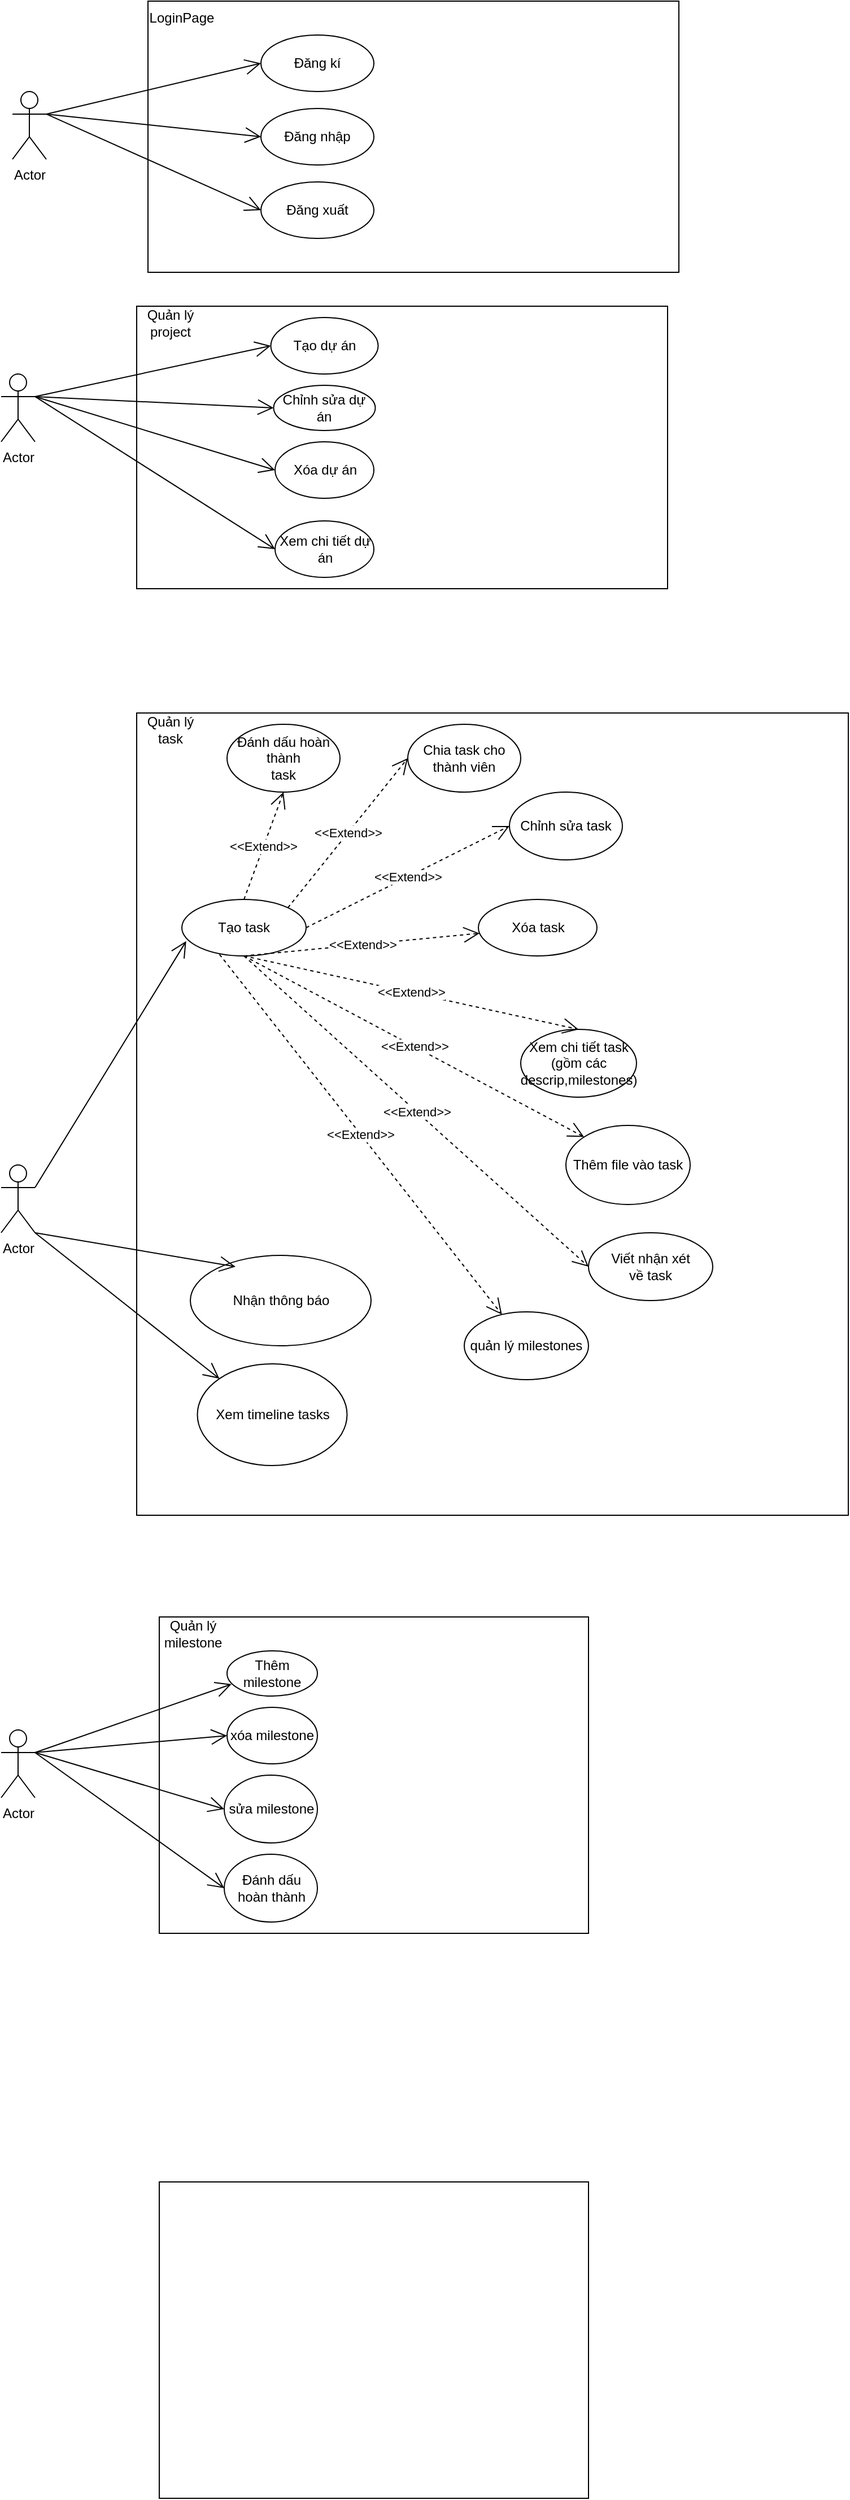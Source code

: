 <mxfile version="20.8.21" type="github">
  <diagram name="Trang-1" id="r42uPq_lxR6HUhc7CNXD">
    <mxGraphModel dx="954" dy="2954" grid="1" gridSize="10" guides="1" tooltips="1" connect="1" arrows="1" fold="1" page="1" pageScale="1" pageWidth="827" pageHeight="1169" math="0" shadow="0">
      <root>
        <mxCell id="0" />
        <mxCell id="1" parent="0" />
        <mxCell id="3knPD4Hbd1GsSMwaH2PE-27" value="" style="rounded=0;whiteSpace=wrap;html=1;" parent="1" vertex="1">
          <mxGeometry x="180" y="-1160" width="630" height="710" as="geometry" />
        </mxCell>
        <mxCell id="3knPD4Hbd1GsSMwaH2PE-23" value="" style="rounded=0;whiteSpace=wrap;html=1;" parent="1" vertex="1">
          <mxGeometry x="180" y="-1520" width="470" height="250" as="geometry" />
        </mxCell>
        <mxCell id="3knPD4Hbd1GsSMwaH2PE-3" value="" style="rounded=0;whiteSpace=wrap;html=1;" parent="1" vertex="1">
          <mxGeometry x="190" y="-1790" width="470" height="240" as="geometry" />
        </mxCell>
        <mxCell id="3knPD4Hbd1GsSMwaH2PE-1" value="Actor" style="shape=umlActor;verticalLabelPosition=bottom;verticalAlign=top;html=1;outlineConnect=0;" parent="1" vertex="1">
          <mxGeometry x="70" y="-1710" width="30" height="60" as="geometry" />
        </mxCell>
        <mxCell id="3knPD4Hbd1GsSMwaH2PE-2" value="Đăng nhập" style="ellipse;whiteSpace=wrap;html=1;" parent="1" vertex="1">
          <mxGeometry x="290" y="-1695" width="100" height="50" as="geometry" />
        </mxCell>
        <mxCell id="3knPD4Hbd1GsSMwaH2PE-4" value="Đăng xuất" style="ellipse;whiteSpace=wrap;html=1;" parent="1" vertex="1">
          <mxGeometry x="290" y="-1630" width="100" height="50" as="geometry" />
        </mxCell>
        <mxCell id="3knPD4Hbd1GsSMwaH2PE-5" value="Chỉnh sửa dự án" style="ellipse;whiteSpace=wrap;html=1;" parent="1" vertex="1">
          <mxGeometry x="301.25" y="-1450" width="90" height="40" as="geometry" />
        </mxCell>
        <mxCell id="3knPD4Hbd1GsSMwaH2PE-6" value="Đăng kí" style="ellipse;whiteSpace=wrap;html=1;" parent="1" vertex="1">
          <mxGeometry x="290" y="-1760" width="100" height="50" as="geometry" />
        </mxCell>
        <mxCell id="3knPD4Hbd1GsSMwaH2PE-8" value="Tạo dự án" style="ellipse;whiteSpace=wrap;html=1;" parent="1" vertex="1">
          <mxGeometry x="298.75" y="-1510" width="95" height="50" as="geometry" />
        </mxCell>
        <mxCell id="3knPD4Hbd1GsSMwaH2PE-9" value="Xóa dự án" style="ellipse;whiteSpace=wrap;html=1;" parent="1" vertex="1">
          <mxGeometry x="302.5" y="-1400" width="87.5" height="50" as="geometry" />
        </mxCell>
        <mxCell id="3knPD4Hbd1GsSMwaH2PE-10" value="Xem chi tiết dự án" style="ellipse;whiteSpace=wrap;html=1;" parent="1" vertex="1">
          <mxGeometry x="302.5" y="-1330" width="87.5" height="50" as="geometry" />
        </mxCell>
        <mxCell id="3knPD4Hbd1GsSMwaH2PE-11" value="Tạo task" style="ellipse;whiteSpace=wrap;html=1;" parent="1" vertex="1">
          <mxGeometry x="220" y="-995" width="110" height="50" as="geometry" />
        </mxCell>
        <mxCell id="3knPD4Hbd1GsSMwaH2PE-12" value="Chỉnh sửa task" style="ellipse;whiteSpace=wrap;html=1;" parent="1" vertex="1">
          <mxGeometry x="510" y="-1090" width="100" height="60" as="geometry" />
        </mxCell>
        <mxCell id="3knPD4Hbd1GsSMwaH2PE-14" value="Chia task cho thành viên" style="ellipse;whiteSpace=wrap;html=1;" parent="1" vertex="1">
          <mxGeometry x="420" y="-1150" width="100" height="60" as="geometry" />
        </mxCell>
        <mxCell id="3knPD4Hbd1GsSMwaH2PE-15" value="Xóa task" style="ellipse;whiteSpace=wrap;html=1;" parent="1" vertex="1">
          <mxGeometry x="482.5" y="-995" width="105" height="50" as="geometry" />
        </mxCell>
        <mxCell id="3knPD4Hbd1GsSMwaH2PE-16" value="Thêm file vào task" style="ellipse;whiteSpace=wrap;html=1;" parent="1" vertex="1">
          <mxGeometry x="560" y="-795" width="110" height="70" as="geometry" />
        </mxCell>
        <mxCell id="3knPD4Hbd1GsSMwaH2PE-17" value="Đánh dấu hoàn thành&lt;br&gt;task" style="ellipse;whiteSpace=wrap;html=1;" parent="1" vertex="1">
          <mxGeometry x="260" y="-1150" width="100" height="60" as="geometry" />
        </mxCell>
        <mxCell id="3knPD4Hbd1GsSMwaH2PE-18" value="Xem chi tiết task&lt;br&gt;(gồm các descrip,milestones)" style="ellipse;whiteSpace=wrap;html=1;" parent="1" vertex="1">
          <mxGeometry x="520" y="-880" width="102.5" height="60" as="geometry" />
        </mxCell>
        <mxCell id="3knPD4Hbd1GsSMwaH2PE-19" value="Xem timeline tasks" style="ellipse;whiteSpace=wrap;html=1;" parent="1" vertex="1">
          <mxGeometry x="233.75" y="-584" width="132.5" height="90" as="geometry" />
        </mxCell>
        <mxCell id="3knPD4Hbd1GsSMwaH2PE-20" value="Nhận thông báo" style="ellipse;whiteSpace=wrap;html=1;" parent="1" vertex="1">
          <mxGeometry x="227.5" y="-680" width="160" height="80" as="geometry" />
        </mxCell>
        <mxCell id="3knPD4Hbd1GsSMwaH2PE-21" value="Viết nhận xét&lt;br&gt;về task" style="ellipse;whiteSpace=wrap;html=1;" parent="1" vertex="1">
          <mxGeometry x="580" y="-700" width="110" height="60" as="geometry" />
        </mxCell>
        <mxCell id="3knPD4Hbd1GsSMwaH2PE-22" value="LoginPage" style="text;html=1;strokeColor=none;fillColor=none;align=center;verticalAlign=middle;whiteSpace=wrap;rounded=0;" parent="1" vertex="1">
          <mxGeometry x="190" y="-1790" width="60" height="30" as="geometry" />
        </mxCell>
        <mxCell id="3knPD4Hbd1GsSMwaH2PE-24" value="Quản lý project" style="text;html=1;strokeColor=none;fillColor=none;align=center;verticalAlign=middle;whiteSpace=wrap;rounded=0;" parent="1" vertex="1">
          <mxGeometry x="180" y="-1520" width="60" height="30" as="geometry" />
        </mxCell>
        <mxCell id="3knPD4Hbd1GsSMwaH2PE-26" value="Actor" style="shape=umlActor;verticalLabelPosition=bottom;verticalAlign=top;html=1;outlineConnect=0;" parent="1" vertex="1">
          <mxGeometry x="60" y="-1460" width="30" height="60" as="geometry" />
        </mxCell>
        <mxCell id="3knPD4Hbd1GsSMwaH2PE-29" value="Actor" style="shape=umlActor;verticalLabelPosition=bottom;verticalAlign=top;html=1;outlineConnect=0;" parent="1" vertex="1">
          <mxGeometry x="60" y="-760" width="30" height="60" as="geometry" />
        </mxCell>
        <mxCell id="3knPD4Hbd1GsSMwaH2PE-30" value="Quản lý task" style="text;html=1;strokeColor=none;fillColor=none;align=center;verticalAlign=middle;whiteSpace=wrap;rounded=0;" parent="1" vertex="1">
          <mxGeometry x="180" y="-1160" width="60" height="30" as="geometry" />
        </mxCell>
        <mxCell id="3knPD4Hbd1GsSMwaH2PE-33" value="&amp;lt;&amp;lt;Extend&amp;gt;&amp;gt;" style="endArrow=open;endSize=12;dashed=1;html=1;rounded=0;exitX=1;exitY=0;exitDx=0;exitDy=0;entryX=0;entryY=0.5;entryDx=0;entryDy=0;" parent="1" source="3knPD4Hbd1GsSMwaH2PE-11" target="3knPD4Hbd1GsSMwaH2PE-14" edge="1">
          <mxGeometry width="160" relative="1" as="geometry">
            <mxPoint x="470" y="-1050" as="sourcePoint" />
            <mxPoint x="621.25" y="-1045.59" as="targetPoint" />
          </mxGeometry>
        </mxCell>
        <mxCell id="3knPD4Hbd1GsSMwaH2PE-35" value="&amp;lt;&amp;lt;Extend&amp;gt;&amp;gt;" style="endArrow=open;endSize=12;dashed=1;html=1;rounded=0;exitX=0.5;exitY=1;exitDx=0;exitDy=0;" parent="1" source="3knPD4Hbd1GsSMwaH2PE-11" target="3knPD4Hbd1GsSMwaH2PE-15" edge="1">
          <mxGeometry width="160" relative="1" as="geometry">
            <mxPoint x="473" y="-1043" as="sourcePoint" />
            <mxPoint x="580" y="-1060" as="targetPoint" />
          </mxGeometry>
        </mxCell>
        <mxCell id="3knPD4Hbd1GsSMwaH2PE-37" value="&amp;lt;&amp;lt;Extend&amp;gt;&amp;gt;" style="endArrow=open;endSize=12;dashed=1;html=1;rounded=0;exitX=1;exitY=0.5;exitDx=0;exitDy=0;entryX=0;entryY=0.5;entryDx=0;entryDy=0;" parent="1" source="3knPD4Hbd1GsSMwaH2PE-11" target="3knPD4Hbd1GsSMwaH2PE-12" edge="1">
          <mxGeometry width="160" relative="1" as="geometry">
            <mxPoint x="434" y="-1003" as="sourcePoint" />
            <mxPoint x="520" y="-1050" as="targetPoint" />
          </mxGeometry>
        </mxCell>
        <mxCell id="3knPD4Hbd1GsSMwaH2PE-39" value="&amp;lt;&amp;lt;Extend&amp;gt;&amp;gt;" style="endArrow=open;endSize=12;dashed=1;html=1;rounded=0;entryX=0.5;entryY=0;entryDx=0;entryDy=0;exitX=0.5;exitY=1;exitDx=0;exitDy=0;" parent="1" source="3knPD4Hbd1GsSMwaH2PE-11" target="3knPD4Hbd1GsSMwaH2PE-18" edge="1">
          <mxGeometry width="160" relative="1" as="geometry">
            <mxPoint x="270" y="-950" as="sourcePoint" />
            <mxPoint x="442" y="-916" as="targetPoint" />
          </mxGeometry>
        </mxCell>
        <mxCell id="3knPD4Hbd1GsSMwaH2PE-42" value="" style="endArrow=open;endFill=1;endSize=12;html=1;rounded=0;entryX=0.25;entryY=0.125;entryDx=0;entryDy=0;entryPerimeter=0;exitX=1;exitY=1;exitDx=0;exitDy=0;exitPerimeter=0;" parent="1" source="3knPD4Hbd1GsSMwaH2PE-29" target="3knPD4Hbd1GsSMwaH2PE-20" edge="1">
          <mxGeometry width="160" relative="1" as="geometry">
            <mxPoint x="150" y="-840" as="sourcePoint" />
            <mxPoint x="310" y="-840" as="targetPoint" />
          </mxGeometry>
        </mxCell>
        <mxCell id="3knPD4Hbd1GsSMwaH2PE-43" value="&amp;lt;&amp;lt;Extend&amp;gt;&amp;gt;" style="endArrow=open;endSize=12;dashed=1;html=1;rounded=0;entryX=0;entryY=0;entryDx=0;entryDy=0;exitX=0.5;exitY=1;exitDx=0;exitDy=0;" parent="1" source="3knPD4Hbd1GsSMwaH2PE-11" target="3knPD4Hbd1GsSMwaH2PE-16" edge="1">
          <mxGeometry width="160" relative="1" as="geometry">
            <mxPoint x="285" y="-935" as="sourcePoint" />
            <mxPoint x="475" y="-850" as="targetPoint" />
          </mxGeometry>
        </mxCell>
        <mxCell id="3knPD4Hbd1GsSMwaH2PE-45" value="&amp;lt;&amp;lt;Extend&amp;gt;&amp;gt;" style="endArrow=open;endSize=12;dashed=1;html=1;rounded=0;entryX=0;entryY=0.5;entryDx=0;entryDy=0;exitX=0.5;exitY=1;exitDx=0;exitDy=0;" parent="1" source="3knPD4Hbd1GsSMwaH2PE-11" target="3knPD4Hbd1GsSMwaH2PE-21" edge="1">
          <mxGeometry width="160" relative="1" as="geometry">
            <mxPoint x="285" y="-935" as="sourcePoint" />
            <mxPoint x="471" y="-740" as="targetPoint" />
          </mxGeometry>
        </mxCell>
        <mxCell id="3knPD4Hbd1GsSMwaH2PE-46" value="quản lý milestones" style="ellipse;whiteSpace=wrap;html=1;" parent="1" vertex="1">
          <mxGeometry x="470" y="-630" width="110" height="60" as="geometry" />
        </mxCell>
        <mxCell id="3knPD4Hbd1GsSMwaH2PE-49" value="" style="endArrow=open;endFill=1;endSize=12;html=1;rounded=0;entryX=0.035;entryY=0.738;entryDx=0;entryDy=0;entryPerimeter=0;exitX=1;exitY=0.333;exitDx=0;exitDy=0;exitPerimeter=0;" parent="1" source="3knPD4Hbd1GsSMwaH2PE-29" target="3knPD4Hbd1GsSMwaH2PE-11" edge="1">
          <mxGeometry width="160" relative="1" as="geometry">
            <mxPoint x="107.5" y="-810" as="sourcePoint" />
            <mxPoint x="267.5" y="-810" as="targetPoint" />
          </mxGeometry>
        </mxCell>
        <mxCell id="3knPD4Hbd1GsSMwaH2PE-50" value="" style="endArrow=open;endFill=1;endSize=12;html=1;rounded=0;entryX=0;entryY=0;entryDx=0;entryDy=0;exitX=1;exitY=1;exitDx=0;exitDy=0;exitPerimeter=0;" parent="1" source="3knPD4Hbd1GsSMwaH2PE-29" target="3knPD4Hbd1GsSMwaH2PE-19" edge="1">
          <mxGeometry width="160" relative="1" as="geometry">
            <mxPoint x="100" y="-690" as="sourcePoint" />
            <mxPoint x="300" y="-670" as="targetPoint" />
          </mxGeometry>
        </mxCell>
        <mxCell id="3knPD4Hbd1GsSMwaH2PE-51" value="&amp;lt;&amp;lt;Extend&amp;gt;&amp;gt;" style="endArrow=open;endSize=12;dashed=1;html=1;rounded=0;exitX=0.303;exitY=0.973;exitDx=0;exitDy=0;exitPerimeter=0;" parent="1" source="3knPD4Hbd1GsSMwaH2PE-11" target="3knPD4Hbd1GsSMwaH2PE-46" edge="1">
          <mxGeometry width="160" relative="1" as="geometry">
            <mxPoint x="285" y="-935" as="sourcePoint" />
            <mxPoint x="590" y="-660" as="targetPoint" />
          </mxGeometry>
        </mxCell>
        <mxCell id="3knPD4Hbd1GsSMwaH2PE-53" value="&amp;lt;&amp;lt;Extend&amp;gt;&amp;gt;" style="endArrow=open;endSize=12;dashed=1;html=1;rounded=0;exitX=0.5;exitY=0;exitDx=0;exitDy=0;entryX=0.5;entryY=1;entryDx=0;entryDy=0;" parent="1" source="3knPD4Hbd1GsSMwaH2PE-11" target="3knPD4Hbd1GsSMwaH2PE-17" edge="1">
          <mxGeometry width="160" relative="1" as="geometry">
            <mxPoint x="324" y="-978" as="sourcePoint" />
            <mxPoint x="430" y="-1110" as="targetPoint" />
          </mxGeometry>
        </mxCell>
        <mxCell id="3knPD4Hbd1GsSMwaH2PE-56" value="" style="rounded=0;whiteSpace=wrap;html=1;" parent="1" vertex="1">
          <mxGeometry x="200" y="-360" width="380" height="280" as="geometry" />
        </mxCell>
        <mxCell id="3knPD4Hbd1GsSMwaH2PE-57" value="Quản lý milestone" style="text;html=1;strokeColor=none;fillColor=none;align=center;verticalAlign=middle;whiteSpace=wrap;rounded=0;" parent="1" vertex="1">
          <mxGeometry x="200" y="-360" width="60" height="30" as="geometry" />
        </mxCell>
        <mxCell id="3knPD4Hbd1GsSMwaH2PE-58" value="Thêm milestone" style="ellipse;whiteSpace=wrap;html=1;" parent="1" vertex="1">
          <mxGeometry x="260" y="-330" width="80" height="40" as="geometry" />
        </mxCell>
        <mxCell id="3knPD4Hbd1GsSMwaH2PE-59" value="xóa milestone" style="ellipse;whiteSpace=wrap;html=1;" parent="1" vertex="1">
          <mxGeometry x="260" y="-280" width="80" height="50" as="geometry" />
        </mxCell>
        <mxCell id="3knPD4Hbd1GsSMwaH2PE-60" value="sửa milestone" style="ellipse;whiteSpace=wrap;html=1;" parent="1" vertex="1">
          <mxGeometry x="257.5" y="-220" width="82.5" height="60" as="geometry" />
        </mxCell>
        <mxCell id="3knPD4Hbd1GsSMwaH2PE-61" value="Đánh dấu hoàn thành" style="ellipse;whiteSpace=wrap;html=1;" parent="1" vertex="1">
          <mxGeometry x="257.5" y="-150" width="82.5" height="60" as="geometry" />
        </mxCell>
        <mxCell id="3knPD4Hbd1GsSMwaH2PE-62" value="Actor" style="shape=umlActor;verticalLabelPosition=bottom;verticalAlign=top;html=1;outlineConnect=0;" parent="1" vertex="1">
          <mxGeometry x="60" y="-260" width="30" height="60" as="geometry" />
        </mxCell>
        <mxCell id="3knPD4Hbd1GsSMwaH2PE-63" value="" style="endArrow=open;endFill=1;endSize=12;html=1;rounded=0;exitX=1;exitY=0.333;exitDx=0;exitDy=0;exitPerimeter=0;entryX=0.049;entryY=0.738;entryDx=0;entryDy=0;entryPerimeter=0;" parent="1" source="3knPD4Hbd1GsSMwaH2PE-62" target="3knPD4Hbd1GsSMwaH2PE-58" edge="1">
          <mxGeometry width="160" relative="1" as="geometry">
            <mxPoint x="320" y="-400" as="sourcePoint" />
            <mxPoint x="270" y="-310" as="targetPoint" />
          </mxGeometry>
        </mxCell>
        <mxCell id="3knPD4Hbd1GsSMwaH2PE-64" value="" style="endArrow=open;endFill=1;endSize=12;html=1;rounded=0;exitX=1;exitY=0.333;exitDx=0;exitDy=0;exitPerimeter=0;entryX=0;entryY=0.5;entryDx=0;entryDy=0;" parent="1" source="3knPD4Hbd1GsSMwaH2PE-62" target="3knPD4Hbd1GsSMwaH2PE-59" edge="1">
          <mxGeometry width="160" relative="1" as="geometry">
            <mxPoint x="100" y="-230" as="sourcePoint" />
            <mxPoint x="274" y="-290" as="targetPoint" />
          </mxGeometry>
        </mxCell>
        <mxCell id="3knPD4Hbd1GsSMwaH2PE-65" value="" style="endArrow=open;endFill=1;endSize=12;html=1;rounded=0;exitX=1;exitY=0.333;exitDx=0;exitDy=0;exitPerimeter=0;entryX=0;entryY=0.5;entryDx=0;entryDy=0;" parent="1" source="3knPD4Hbd1GsSMwaH2PE-62" target="3knPD4Hbd1GsSMwaH2PE-60" edge="1">
          <mxGeometry width="160" relative="1" as="geometry">
            <mxPoint x="110" y="-220" as="sourcePoint" />
            <mxPoint x="284" y="-280" as="targetPoint" />
          </mxGeometry>
        </mxCell>
        <mxCell id="3knPD4Hbd1GsSMwaH2PE-66" value="" style="endArrow=open;endFill=1;endSize=12;html=1;rounded=0;exitX=1;exitY=0.333;exitDx=0;exitDy=0;exitPerimeter=0;entryX=0;entryY=0.5;entryDx=0;entryDy=0;" parent="1" source="3knPD4Hbd1GsSMwaH2PE-62" target="3knPD4Hbd1GsSMwaH2PE-61" edge="1">
          <mxGeometry width="160" relative="1" as="geometry">
            <mxPoint x="120" y="-210" as="sourcePoint" />
            <mxPoint x="294" y="-270" as="targetPoint" />
          </mxGeometry>
        </mxCell>
        <mxCell id="3knPD4Hbd1GsSMwaH2PE-68" value="" style="endArrow=open;endFill=1;endSize=12;html=1;rounded=0;entryX=0;entryY=0.5;entryDx=0;entryDy=0;exitX=1;exitY=0.333;exitDx=0;exitDy=0;exitPerimeter=0;" parent="1" source="3knPD4Hbd1GsSMwaH2PE-1" target="3knPD4Hbd1GsSMwaH2PE-6" edge="1">
          <mxGeometry width="160" relative="1" as="geometry">
            <mxPoint x="320" y="-1470" as="sourcePoint" />
            <mxPoint x="480" y="-1470" as="targetPoint" />
          </mxGeometry>
        </mxCell>
        <mxCell id="3knPD4Hbd1GsSMwaH2PE-69" value="" style="endArrow=open;endFill=1;endSize=12;html=1;rounded=0;entryX=0;entryY=0.5;entryDx=0;entryDy=0;exitX=1;exitY=0.333;exitDx=0;exitDy=0;exitPerimeter=0;" parent="1" source="3knPD4Hbd1GsSMwaH2PE-1" target="3knPD4Hbd1GsSMwaH2PE-2" edge="1">
          <mxGeometry width="160" relative="1" as="geometry">
            <mxPoint x="320" y="-1470" as="sourcePoint" />
            <mxPoint x="480" y="-1470" as="targetPoint" />
          </mxGeometry>
        </mxCell>
        <mxCell id="3knPD4Hbd1GsSMwaH2PE-70" value="" style="endArrow=open;endFill=1;endSize=12;html=1;rounded=0;entryX=0;entryY=0.5;entryDx=0;entryDy=0;exitX=1;exitY=0.333;exitDx=0;exitDy=0;exitPerimeter=0;" parent="1" source="3knPD4Hbd1GsSMwaH2PE-1" target="3knPD4Hbd1GsSMwaH2PE-4" edge="1">
          <mxGeometry width="160" relative="1" as="geometry">
            <mxPoint x="110" y="-1680" as="sourcePoint" />
            <mxPoint x="300" y="-1655" as="targetPoint" />
          </mxGeometry>
        </mxCell>
        <mxCell id="3knPD4Hbd1GsSMwaH2PE-71" value="" style="endArrow=open;endFill=1;endSize=12;html=1;rounded=0;exitX=1;exitY=0.333;exitDx=0;exitDy=0;exitPerimeter=0;entryX=0;entryY=0.5;entryDx=0;entryDy=0;" parent="1" source="3knPD4Hbd1GsSMwaH2PE-26" target="3knPD4Hbd1GsSMwaH2PE-8" edge="1">
          <mxGeometry width="160" relative="1" as="geometry">
            <mxPoint x="320" y="-1470" as="sourcePoint" />
            <mxPoint x="480" y="-1470" as="targetPoint" />
          </mxGeometry>
        </mxCell>
        <mxCell id="3knPD4Hbd1GsSMwaH2PE-72" value="" style="endArrow=open;endFill=1;endSize=12;html=1;rounded=0;exitX=1;exitY=0.333;exitDx=0;exitDy=0;exitPerimeter=0;entryX=0;entryY=0.5;entryDx=0;entryDy=0;" parent="1" source="3knPD4Hbd1GsSMwaH2PE-26" target="3knPD4Hbd1GsSMwaH2PE-5" edge="1">
          <mxGeometry width="160" relative="1" as="geometry">
            <mxPoint x="100" y="-1430" as="sourcePoint" />
            <mxPoint x="308" y="-1485" as="targetPoint" />
          </mxGeometry>
        </mxCell>
        <mxCell id="3knPD4Hbd1GsSMwaH2PE-73" value="" style="endArrow=open;endFill=1;endSize=12;html=1;rounded=0;exitX=1;exitY=0.333;exitDx=0;exitDy=0;exitPerimeter=0;entryX=0;entryY=0.5;entryDx=0;entryDy=0;" parent="1" source="3knPD4Hbd1GsSMwaH2PE-26" target="3knPD4Hbd1GsSMwaH2PE-9" edge="1">
          <mxGeometry width="160" relative="1" as="geometry">
            <mxPoint x="110" y="-1420" as="sourcePoint" />
            <mxPoint x="318" y="-1475" as="targetPoint" />
          </mxGeometry>
        </mxCell>
        <mxCell id="3knPD4Hbd1GsSMwaH2PE-74" value="" style="endArrow=open;endFill=1;endSize=12;html=1;rounded=0;exitX=1;exitY=0.333;exitDx=0;exitDy=0;exitPerimeter=0;entryX=0;entryY=0.5;entryDx=0;entryDy=0;" parent="1" source="3knPD4Hbd1GsSMwaH2PE-26" target="3knPD4Hbd1GsSMwaH2PE-10" edge="1">
          <mxGeometry width="160" relative="1" as="geometry">
            <mxPoint x="120" y="-1410" as="sourcePoint" />
            <mxPoint x="328" y="-1465" as="targetPoint" />
          </mxGeometry>
        </mxCell>
        <mxCell id="DQhboxEr_CUHQusDVZug-1" value="" style="rounded=0;whiteSpace=wrap;html=1;" vertex="1" parent="1">
          <mxGeometry x="200" y="140" width="380" height="280" as="geometry" />
        </mxCell>
      </root>
    </mxGraphModel>
  </diagram>
</mxfile>

